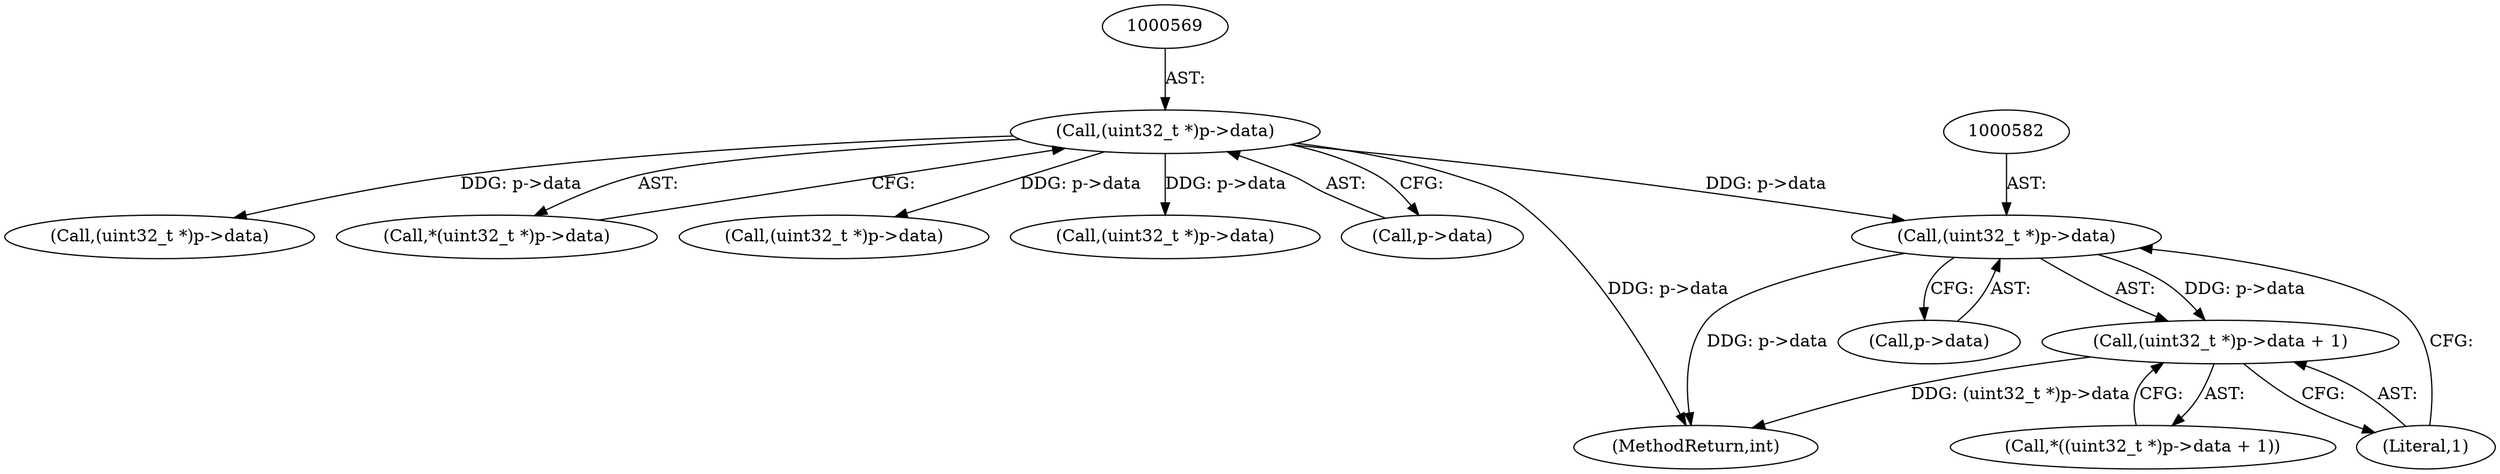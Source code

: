digraph "0_Android_557bd7bfe6c4895faee09e46fc9b5304a956c8b7@pointer" {
"1000581" [label="(Call,(uint32_t *)p->data)"];
"1000568" [label="(Call,(uint32_t *)p->data)"];
"1000580" [label="(Call,(uint32_t *)p->data + 1)"];
"1000586" [label="(Literal,1)"];
"1000624" [label="(Call,(uint32_t *)p->data)"];
"1000583" [label="(Call,p->data)"];
"1000580" [label="(Call,(uint32_t *)p->data + 1)"];
"1000581" [label="(Call,(uint32_t *)p->data)"];
"1000567" [label="(Call,*(uint32_t *)p->data)"];
"1000568" [label="(Call,(uint32_t *)p->data)"];
"1000668" [label="(Call,(uint32_t *)p->data)"];
"1001120" [label="(MethodReturn,int)"];
"1000638" [label="(Call,(uint32_t *)p->data)"];
"1000570" [label="(Call,p->data)"];
"1000579" [label="(Call,*((uint32_t *)p->data + 1))"];
"1000581" -> "1000580"  [label="AST: "];
"1000581" -> "1000583"  [label="CFG: "];
"1000582" -> "1000581"  [label="AST: "];
"1000583" -> "1000581"  [label="AST: "];
"1000586" -> "1000581"  [label="CFG: "];
"1000581" -> "1001120"  [label="DDG: p->data"];
"1000581" -> "1000580"  [label="DDG: p->data"];
"1000568" -> "1000581"  [label="DDG: p->data"];
"1000568" -> "1000567"  [label="AST: "];
"1000568" -> "1000570"  [label="CFG: "];
"1000569" -> "1000568"  [label="AST: "];
"1000570" -> "1000568"  [label="AST: "];
"1000567" -> "1000568"  [label="CFG: "];
"1000568" -> "1001120"  [label="DDG: p->data"];
"1000568" -> "1000624"  [label="DDG: p->data"];
"1000568" -> "1000638"  [label="DDG: p->data"];
"1000568" -> "1000668"  [label="DDG: p->data"];
"1000580" -> "1000579"  [label="AST: "];
"1000580" -> "1000586"  [label="CFG: "];
"1000586" -> "1000580"  [label="AST: "];
"1000579" -> "1000580"  [label="CFG: "];
"1000580" -> "1001120"  [label="DDG: (uint32_t *)p->data"];
}
